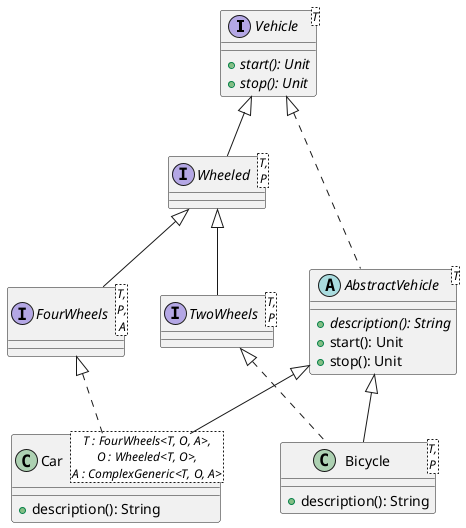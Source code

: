 @startuml
interface Vehicle<T> {
    +{abstract} start(): Unit
    +{abstract} stop(): Unit
}

abstract class AbstractVehicle<T> {
    +{abstract} description(): String
    +start(): Unit
    +stop(): Unit
}

class Bicycle<T,\nP> {
    +description(): String
}

class Car<T : FourWheels<T, O, A>,\nO : Wheeled<T, O>,\nA : ComplexGeneric<T, O, A>> {
    +description(): String
}

interface FourWheels<T,\nP,\nA> {
}

interface TwoWheels<T,\nP> {
}

interface Wheeled<T,\nP> {
}

Vehicle <|.. AbstractVehicle
AbstractVehicle <|-- Bicycle
TwoWheels <|.. Bicycle
AbstractVehicle <|-- Car
FourWheels <|.. Car
Wheeled <|-- FourWheels
Wheeled <|-- TwoWheels
Vehicle <|-- Wheeled
@enduml
